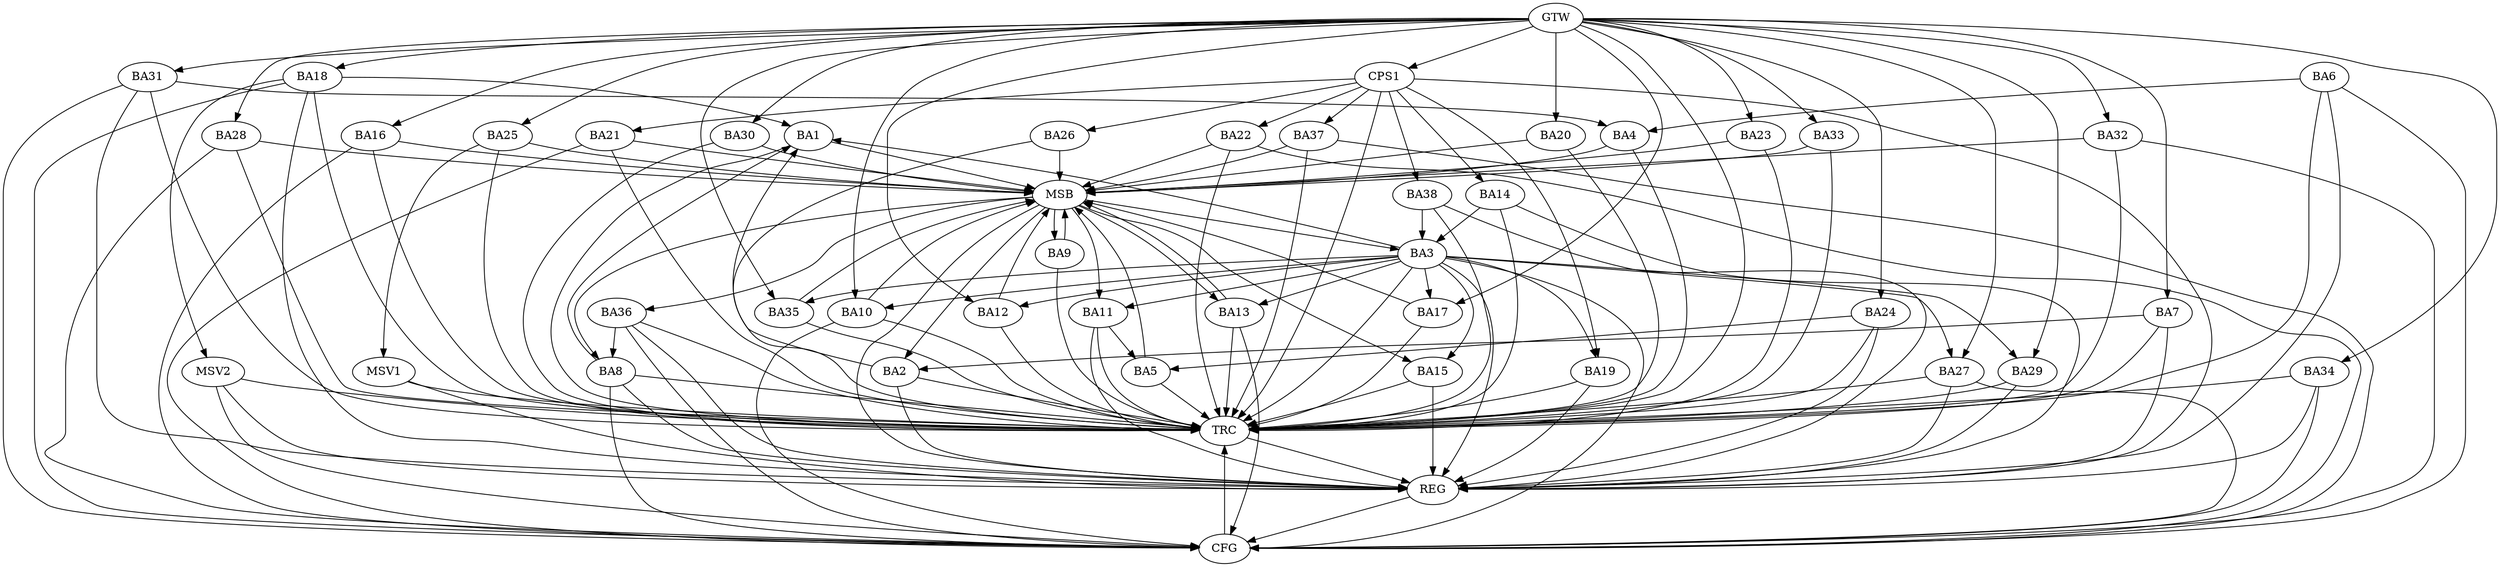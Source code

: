 strict digraph G {
  BA1 [ label="BA1" ];
  BA2 [ label="BA2" ];
  BA3 [ label="BA3" ];
  BA4 [ label="BA4" ];
  BA5 [ label="BA5" ];
  BA6 [ label="BA6" ];
  BA7 [ label="BA7" ];
  BA8 [ label="BA8" ];
  BA9 [ label="BA9" ];
  BA10 [ label="BA10" ];
  BA11 [ label="BA11" ];
  BA12 [ label="BA12" ];
  BA13 [ label="BA13" ];
  BA14 [ label="BA14" ];
  BA15 [ label="BA15" ];
  BA16 [ label="BA16" ];
  BA17 [ label="BA17" ];
  BA18 [ label="BA18" ];
  BA19 [ label="BA19" ];
  BA20 [ label="BA20" ];
  BA21 [ label="BA21" ];
  BA22 [ label="BA22" ];
  BA23 [ label="BA23" ];
  BA24 [ label="BA24" ];
  BA25 [ label="BA25" ];
  BA26 [ label="BA26" ];
  BA27 [ label="BA27" ];
  BA28 [ label="BA28" ];
  BA29 [ label="BA29" ];
  BA30 [ label="BA30" ];
  BA31 [ label="BA31" ];
  BA32 [ label="BA32" ];
  BA33 [ label="BA33" ];
  BA34 [ label="BA34" ];
  BA35 [ label="BA35" ];
  BA36 [ label="BA36" ];
  BA37 [ label="BA37" ];
  BA38 [ label="BA38" ];
  CPS1 [ label="CPS1" ];
  GTW [ label="GTW" ];
  REG [ label="REG" ];
  MSB [ label="MSB" ];
  CFG [ label="CFG" ];
  TRC [ label="TRC" ];
  MSV1 [ label="MSV1" ];
  MSV2 [ label="MSV2" ];
  BA2 -> BA1;
  BA3 -> BA1;
  BA6 -> BA4;
  BA7 -> BA2;
  BA8 -> BA1;
  BA11 -> BA5;
  BA14 -> BA3;
  BA18 -> BA1;
  BA24 -> BA5;
  BA31 -> BA4;
  BA36 -> BA8;
  BA38 -> BA3;
  CPS1 -> BA19;
  CPS1 -> BA37;
  CPS1 -> BA14;
  CPS1 -> BA21;
  CPS1 -> BA26;
  CPS1 -> BA38;
  CPS1 -> BA22;
  GTW -> BA7;
  GTW -> BA10;
  GTW -> BA12;
  GTW -> BA16;
  GTW -> BA17;
  GTW -> BA18;
  GTW -> BA20;
  GTW -> BA23;
  GTW -> BA24;
  GTW -> BA25;
  GTW -> BA27;
  GTW -> BA28;
  GTW -> BA29;
  GTW -> BA30;
  GTW -> BA31;
  GTW -> BA32;
  GTW -> BA33;
  GTW -> BA34;
  GTW -> BA35;
  GTW -> CPS1;
  BA2 -> REG;
  BA3 -> REG;
  BA6 -> REG;
  BA7 -> REG;
  BA8 -> REG;
  BA11 -> REG;
  BA14 -> REG;
  BA15 -> REG;
  BA18 -> REG;
  BA19 -> REG;
  BA24 -> REG;
  BA27 -> REG;
  BA29 -> REG;
  BA31 -> REG;
  BA34 -> REG;
  BA36 -> REG;
  BA38 -> REG;
  CPS1 -> REG;
  BA1 -> MSB;
  MSB -> BA2;
  MSB -> REG;
  BA4 -> MSB;
  MSB -> BA3;
  BA5 -> MSB;
  BA9 -> MSB;
  MSB -> BA8;
  BA10 -> MSB;
  BA12 -> MSB;
  BA13 -> MSB;
  MSB -> BA11;
  BA16 -> MSB;
  MSB -> BA15;
  BA17 -> MSB;
  BA20 -> MSB;
  BA21 -> MSB;
  BA22 -> MSB;
  MSB -> BA9;
  BA23 -> MSB;
  BA25 -> MSB;
  BA26 -> MSB;
  BA28 -> MSB;
  BA30 -> MSB;
  BA32 -> MSB;
  BA33 -> MSB;
  MSB -> BA13;
  BA35 -> MSB;
  BA37 -> MSB;
  MSB -> BA36;
  BA6 -> CFG;
  BA10 -> CFG;
  BA37 -> CFG;
  BA13 -> CFG;
  BA21 -> CFG;
  BA27 -> CFG;
  BA36 -> CFG;
  BA8 -> CFG;
  BA22 -> CFG;
  BA18 -> CFG;
  BA31 -> CFG;
  BA16 -> CFG;
  BA3 -> CFG;
  BA32 -> CFG;
  BA34 -> CFG;
  BA28 -> CFG;
  REG -> CFG;
  BA1 -> TRC;
  BA2 -> TRC;
  BA3 -> TRC;
  BA4 -> TRC;
  BA5 -> TRC;
  BA6 -> TRC;
  BA7 -> TRC;
  BA8 -> TRC;
  BA9 -> TRC;
  BA10 -> TRC;
  BA11 -> TRC;
  BA12 -> TRC;
  BA13 -> TRC;
  BA14 -> TRC;
  BA15 -> TRC;
  BA16 -> TRC;
  BA17 -> TRC;
  BA18 -> TRC;
  BA19 -> TRC;
  BA20 -> TRC;
  BA21 -> TRC;
  BA22 -> TRC;
  BA23 -> TRC;
  BA24 -> TRC;
  BA25 -> TRC;
  BA26 -> TRC;
  BA27 -> TRC;
  BA28 -> TRC;
  BA29 -> TRC;
  BA30 -> TRC;
  BA31 -> TRC;
  BA32 -> TRC;
  BA33 -> TRC;
  BA34 -> TRC;
  BA35 -> TRC;
  BA36 -> TRC;
  BA37 -> TRC;
  BA38 -> TRC;
  CPS1 -> TRC;
  GTW -> TRC;
  CFG -> TRC;
  TRC -> REG;
  BA3 -> BA19;
  BA3 -> BA12;
  BA3 -> BA13;
  BA3 -> BA29;
  BA3 -> BA11;
  BA3 -> BA15;
  BA3 -> BA10;
  BA3 -> BA27;
  BA3 -> BA35;
  BA3 -> BA17;
  BA25 -> MSV1;
  MSV1 -> REG;
  MSV1 -> TRC;
  BA18 -> MSV2;
  MSV2 -> REG;
  MSV2 -> TRC;
  MSV2 -> CFG;
}
